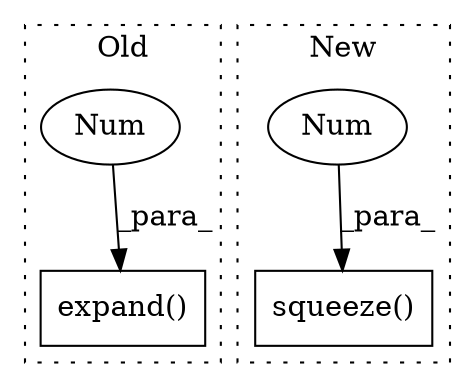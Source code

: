 digraph G {
subgraph cluster0 {
1 [label="expand()" a="75" s="2985,3017" l="19,1" shape="box"];
4 [label="Num" a="76" s="3012" l="1" shape="ellipse"];
label = "Old";
style="dotted";
}
subgraph cluster1 {
2 [label="squeeze()" a="75" s="3192,3213" l="20,1" shape="box"];
3 [label="Num" a="76" s="3212" l="1" shape="ellipse"];
label = "New";
style="dotted";
}
3 -> 2 [label="_para_"];
4 -> 1 [label="_para_"];
}